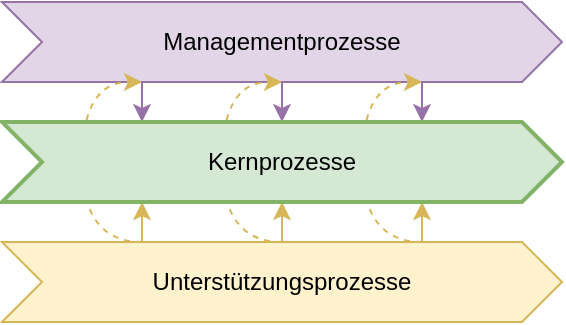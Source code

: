 <mxfile compressed="false" version="14.1.8" type="device">
  <diagram id="jBQX4BSjNRt9WAch8SP-" name="Seite-1">
    <mxGraphModel dx="366" dy="230" grid="1" gridSize="10" guides="1" tooltips="1" connect="1" arrows="1" fold="1" page="1" pageScale="1" pageWidth="827" pageHeight="1169" math="0" shadow="0">
      <root>
        <mxCell id="0" />
        <mxCell id="1" parent="0" />
        <mxCell id="dqCcWxUypgwud-KTbUjS-1" value="Managementprozesse" style="shape=step;perimeter=stepPerimeter;whiteSpace=wrap;html=1;fixedSize=1;fillColor=#e1d5e7;strokeColor=#9673a6;" parent="1" vertex="1">
          <mxGeometry x="160" y="140" width="280" height="40" as="geometry" />
        </mxCell>
        <mxCell id="dqCcWxUypgwud-KTbUjS-3" value="Unterstützungsprozesse" style="shape=step;perimeter=stepPerimeter;whiteSpace=wrap;html=1;fixedSize=1;fillColor=#fff2cc;strokeColor=#d6b656;" parent="1" vertex="1">
          <mxGeometry x="160" y="260" width="280" height="40" as="geometry" />
        </mxCell>
        <mxCell id="dqCcWxUypgwud-KTbUjS-4" value="" style="endArrow=classic;html=1;exitX=0.25;exitY=1;exitDx=0;exitDy=0;entryX=0.25;entryY=0;entryDx=0;entryDy=0;fillColor=#e1d5e7;strokeColor=#9673a6;" parent="1" source="dqCcWxUypgwud-KTbUjS-1" target="dqCcWxUypgwud-KTbUjS-2" edge="1">
          <mxGeometry width="50" height="50" relative="1" as="geometry">
            <mxPoint x="530" y="130" as="sourcePoint" />
            <mxPoint x="580" y="80" as="targetPoint" />
          </mxGeometry>
        </mxCell>
        <mxCell id="dqCcWxUypgwud-KTbUjS-5" value="" style="endArrow=classic;html=1;exitX=0.5;exitY=1;exitDx=0;exitDy=0;entryX=0.5;entryY=0;entryDx=0;entryDy=0;fillColor=#e1d5e7;strokeColor=#9673a6;" parent="1" source="dqCcWxUypgwud-KTbUjS-1" target="dqCcWxUypgwud-KTbUjS-2" edge="1">
          <mxGeometry width="50" height="50" relative="1" as="geometry">
            <mxPoint x="550" y="190" as="sourcePoint" />
            <mxPoint x="600" y="140" as="targetPoint" />
          </mxGeometry>
        </mxCell>
        <mxCell id="dqCcWxUypgwud-KTbUjS-6" value="" style="endArrow=classic;html=1;exitX=0.75;exitY=1;exitDx=0;exitDy=0;entryX=0.75;entryY=0;entryDx=0;entryDy=0;fillColor=#e1d5e7;strokeColor=#9673a6;" parent="1" source="dqCcWxUypgwud-KTbUjS-1" target="dqCcWxUypgwud-KTbUjS-2" edge="1">
          <mxGeometry width="50" height="50" relative="1" as="geometry">
            <mxPoint x="520" y="200" as="sourcePoint" />
            <mxPoint x="570" y="150" as="targetPoint" />
          </mxGeometry>
        </mxCell>
        <mxCell id="dqCcWxUypgwud-KTbUjS-7" value="" style="endArrow=classic;html=1;entryX=0.25;entryY=1;entryDx=0;entryDy=0;exitX=0.25;exitY=0;exitDx=0;exitDy=0;fillColor=#fff2cc;strokeColor=#d6b656;" parent="1" source="dqCcWxUypgwud-KTbUjS-3" target="dqCcWxUypgwud-KTbUjS-2" edge="1">
          <mxGeometry width="50" height="50" relative="1" as="geometry">
            <mxPoint x="110" y="420" as="sourcePoint" />
            <mxPoint x="160" y="370" as="targetPoint" />
          </mxGeometry>
        </mxCell>
        <mxCell id="dqCcWxUypgwud-KTbUjS-8" value="" style="endArrow=classic;html=1;entryX=0.5;entryY=1;entryDx=0;entryDy=0;exitX=0.5;exitY=0;exitDx=0;exitDy=0;fillColor=#fff2cc;strokeColor=#d6b656;" parent="1" source="dqCcWxUypgwud-KTbUjS-3" target="dqCcWxUypgwud-KTbUjS-2" edge="1">
          <mxGeometry width="50" height="50" relative="1" as="geometry">
            <mxPoint x="260" y="440" as="sourcePoint" />
            <mxPoint x="310" y="390" as="targetPoint" />
          </mxGeometry>
        </mxCell>
        <mxCell id="dqCcWxUypgwud-KTbUjS-9" value="" style="endArrow=classic;html=1;exitX=0.75;exitY=0;exitDx=0;exitDy=0;entryX=0.75;entryY=1;entryDx=0;entryDy=0;fillColor=#fff2cc;strokeColor=#d6b656;" parent="1" source="dqCcWxUypgwud-KTbUjS-3" target="dqCcWxUypgwud-KTbUjS-2" edge="1">
          <mxGeometry width="50" height="50" relative="1" as="geometry">
            <mxPoint x="420" y="440" as="sourcePoint" />
            <mxPoint x="530" y="270" as="targetPoint" />
          </mxGeometry>
        </mxCell>
        <mxCell id="dqCcWxUypgwud-KTbUjS-11" value="" style="endArrow=classic;html=1;fillColor=#fff2cc;strokeColor=#d6b656;exitX=0.25;exitY=0;exitDx=0;exitDy=0;entryX=0.25;entryY=1;entryDx=0;entryDy=0;edgeStyle=orthogonalEdgeStyle;curved=1;dashed=1;" parent="1" source="dqCcWxUypgwud-KTbUjS-3" target="dqCcWxUypgwud-KTbUjS-1" edge="1">
          <mxGeometry width="50" height="50" relative="1" as="geometry">
            <mxPoint x="110" y="250" as="sourcePoint" />
            <mxPoint x="160" y="200" as="targetPoint" />
            <Array as="points">
              <mxPoint x="200" y="260" />
              <mxPoint x="200" y="180" />
            </Array>
          </mxGeometry>
        </mxCell>
        <mxCell id="dqCcWxUypgwud-KTbUjS-12" value="" style="endArrow=classic;html=1;dashed=1;exitX=0.5;exitY=0;exitDx=0;exitDy=0;fillColor=#fff2cc;strokeColor=#d6b656;entryX=0.5;entryY=1;entryDx=0;entryDy=0;edgeStyle=orthogonalEdgeStyle;curved=1;" parent="1" source="dqCcWxUypgwud-KTbUjS-3" target="dqCcWxUypgwud-KTbUjS-1" edge="1">
          <mxGeometry width="50" height="50" relative="1" as="geometry">
            <mxPoint x="280" y="390" as="sourcePoint" />
            <mxPoint x="330" y="340" as="targetPoint" />
            <Array as="points">
              <mxPoint x="270" y="260" />
              <mxPoint x="270" y="180" />
            </Array>
          </mxGeometry>
        </mxCell>
        <mxCell id="dqCcWxUypgwud-KTbUjS-13" value="" style="endArrow=classic;html=1;dashed=1;exitX=0.75;exitY=0;exitDx=0;exitDy=0;fillColor=#fff2cc;strokeColor=#d6b656;entryX=0.75;entryY=1;entryDx=0;entryDy=0;edgeStyle=orthogonalEdgeStyle;curved=1;" parent="1" source="dqCcWxUypgwud-KTbUjS-3" target="dqCcWxUypgwud-KTbUjS-1" edge="1">
          <mxGeometry width="50" height="50" relative="1" as="geometry">
            <mxPoint x="410" y="360" as="sourcePoint" />
            <mxPoint x="460" y="310" as="targetPoint" />
            <Array as="points">
              <mxPoint x="340" y="260" />
              <mxPoint x="340" y="180" />
            </Array>
          </mxGeometry>
        </mxCell>
        <mxCell id="dqCcWxUypgwud-KTbUjS-2" value="Kernprozesse" style="shape=step;perimeter=stepPerimeter;whiteSpace=wrap;html=1;fixedSize=1;fillColor=#d5e8d4;strokeColor=#82b366;strokeWidth=2;" parent="1" vertex="1">
          <mxGeometry x="160" y="200" width="280" height="40" as="geometry" />
        </mxCell>
      </root>
    </mxGraphModel>
  </diagram>
</mxfile>
